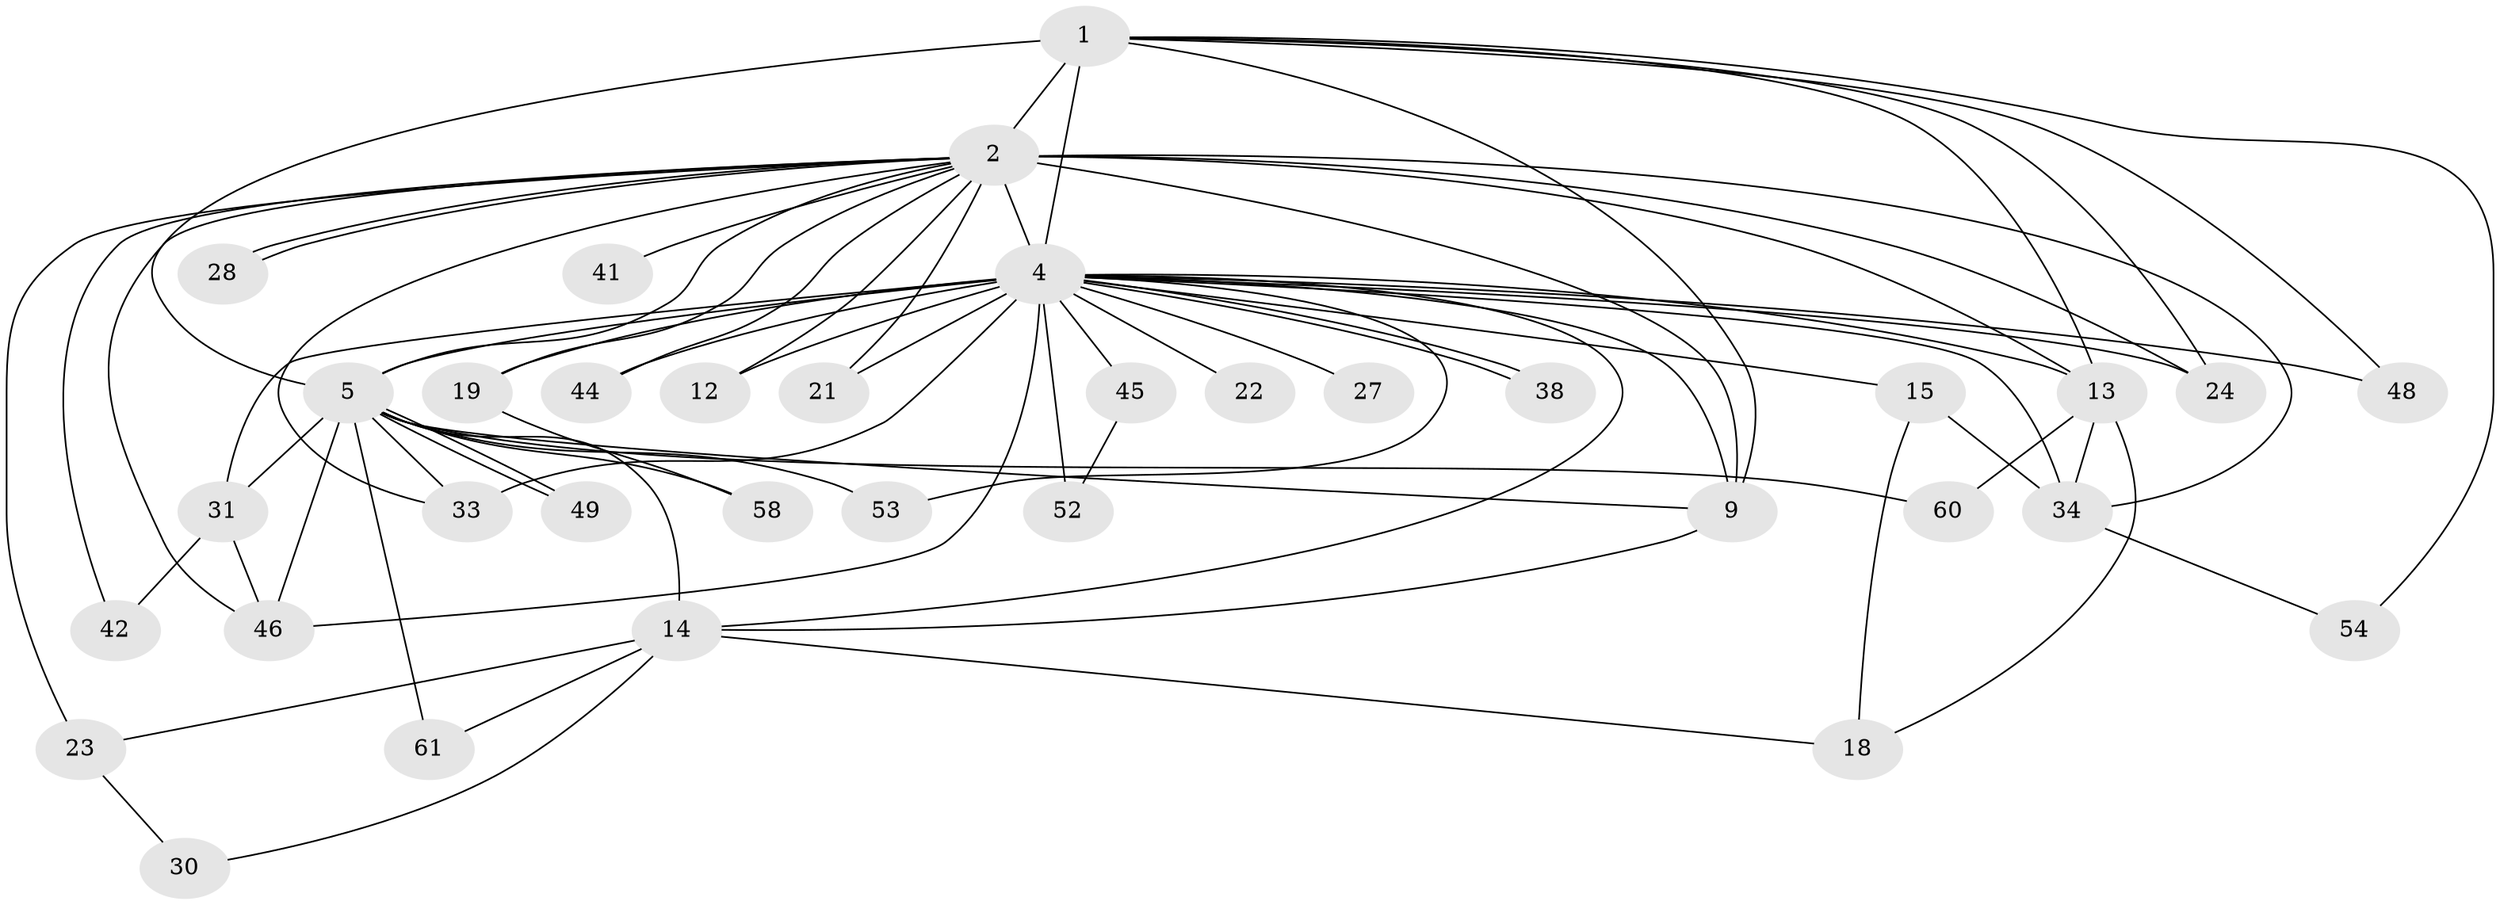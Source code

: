 // original degree distribution, {12: 0.04225352112676056, 20: 0.028169014084507043, 16: 0.014084507042253521, 15: 0.014084507042253521, 18: 0.014084507042253521, 17: 0.014084507042253521, 23: 0.014084507042253521, 2: 0.49295774647887325, 3: 0.19718309859154928, 6: 0.04225352112676056, 4: 0.11267605633802817, 7: 0.014084507042253521}
// Generated by graph-tools (version 1.1) at 2025/13/03/09/25 04:13:58]
// undirected, 35 vertices, 74 edges
graph export_dot {
graph [start="1"]
  node [color=gray90,style=filled];
  1 [super="+16"];
  2 [super="+3+7+35+39+32+55"];
  4 [super="+8+26+69+10+6+57"];
  5 [super="+11+20"];
  9;
  12;
  13;
  14 [super="+17"];
  15 [super="+25"];
  18 [super="+56"];
  19;
  21;
  22;
  23 [super="+29"];
  24;
  27 [super="+64"];
  28;
  30;
  31 [super="+66"];
  33;
  34 [super="+40"];
  38;
  41;
  42;
  44;
  45;
  46 [super="+50"];
  48;
  49;
  52 [super="+71"];
  53;
  54;
  58;
  60;
  61;
  1 -- 2 [weight=3];
  1 -- 4 [weight=4];
  1 -- 5;
  1 -- 9;
  1 -- 48;
  1 -- 54;
  1 -- 24;
  1 -- 13;
  2 -- 4 [weight=13];
  2 -- 5 [weight=5];
  2 -- 9 [weight=4];
  2 -- 13;
  2 -- 19 [weight=2];
  2 -- 21;
  2 -- 23 [weight=2];
  2 -- 28;
  2 -- 28;
  2 -- 34;
  2 -- 41 [weight=2];
  2 -- 12;
  2 -- 46;
  2 -- 42;
  2 -- 33;
  2 -- 44 [weight=2];
  2 -- 24;
  4 -- 5 [weight=6];
  4 -- 9 [weight=5];
  4 -- 38;
  4 -- 38;
  4 -- 13;
  4 -- 15 [weight=3];
  4 -- 45 [weight=2];
  4 -- 48;
  4 -- 22 [weight=3];
  4 -- 12 [weight=2];
  4 -- 19;
  4 -- 21;
  4 -- 27 [weight=2];
  4 -- 31 [weight=3];
  4 -- 46;
  4 -- 52 [weight=2];
  4 -- 53;
  4 -- 33;
  4 -- 44;
  4 -- 24;
  4 -- 14;
  4 -- 34 [weight=2];
  5 -- 9;
  5 -- 14;
  5 -- 46;
  5 -- 49;
  5 -- 49;
  5 -- 60;
  5 -- 61;
  5 -- 31;
  5 -- 33;
  5 -- 53;
  5 -- 58;
  9 -- 14;
  13 -- 18;
  13 -- 34;
  13 -- 60;
  14 -- 30;
  14 -- 61;
  14 -- 23;
  14 -- 18;
  15 -- 18 [weight=2];
  15 -- 34;
  19 -- 58;
  23 -- 30;
  31 -- 42;
  31 -- 46;
  34 -- 54;
  45 -- 52;
}
